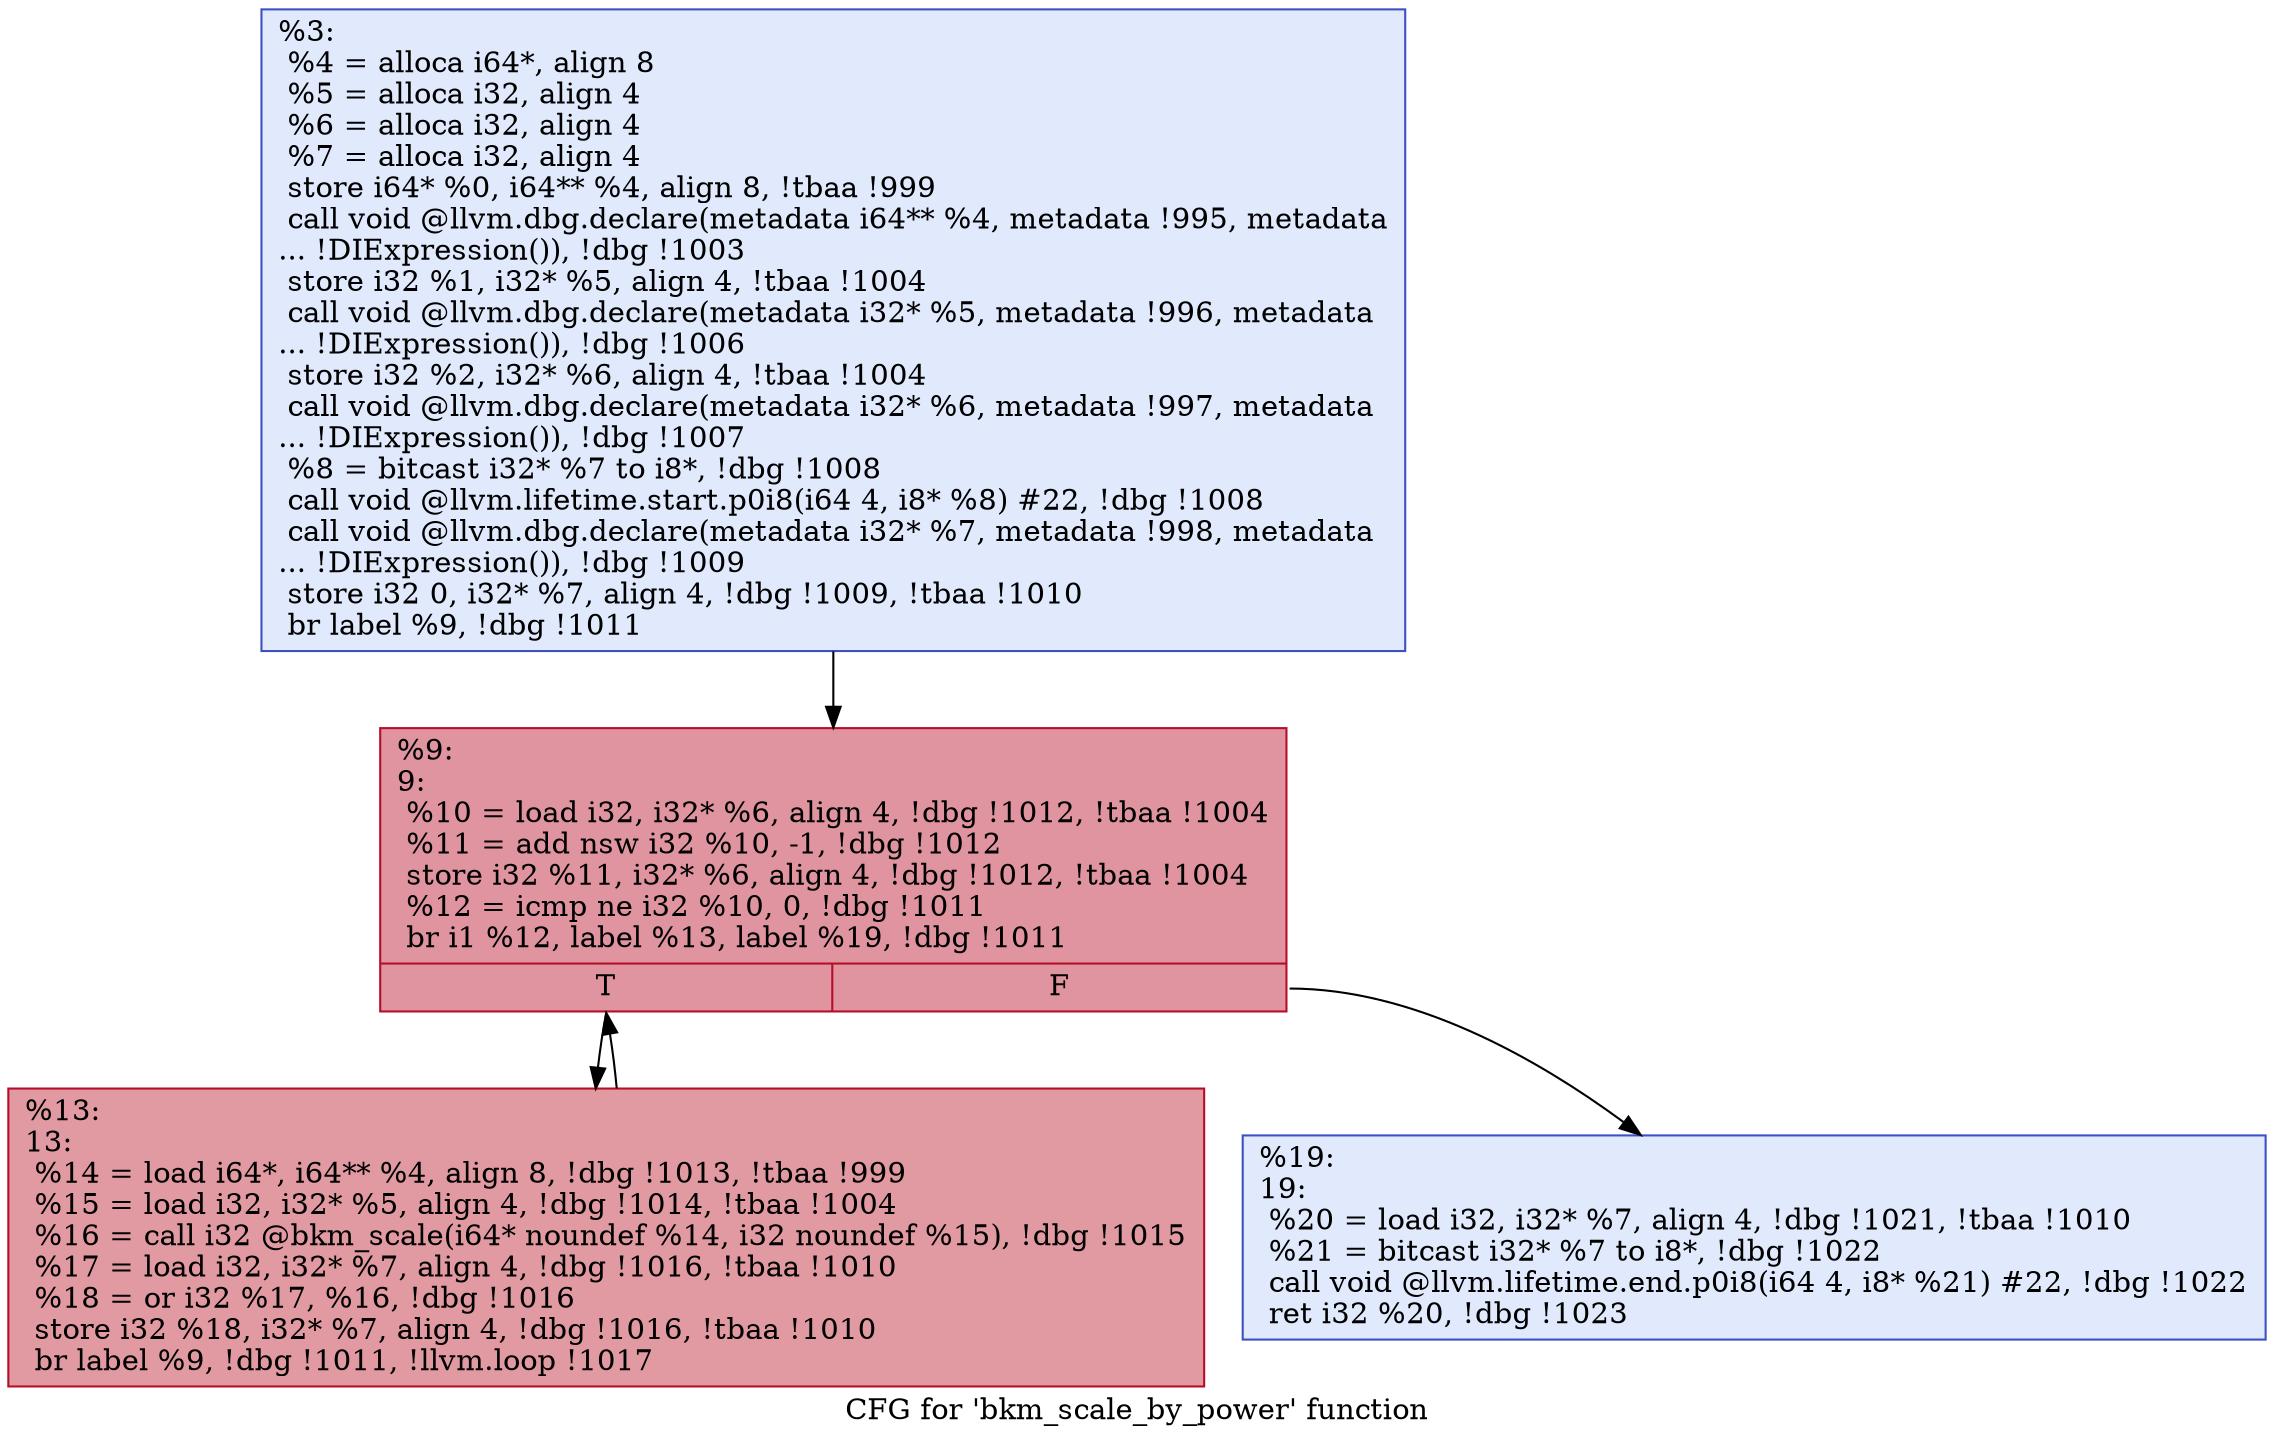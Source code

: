 digraph "CFG for 'bkm_scale_by_power' function" {
	label="CFG for 'bkm_scale_by_power' function";

	Node0x13422f0 [shape=record,color="#3d50c3ff", style=filled, fillcolor="#b9d0f970",label="{%3:\l  %4 = alloca i64*, align 8\l  %5 = alloca i32, align 4\l  %6 = alloca i32, align 4\l  %7 = alloca i32, align 4\l  store i64* %0, i64** %4, align 8, !tbaa !999\l  call void @llvm.dbg.declare(metadata i64** %4, metadata !995, metadata\l... !DIExpression()), !dbg !1003\l  store i32 %1, i32* %5, align 4, !tbaa !1004\l  call void @llvm.dbg.declare(metadata i32* %5, metadata !996, metadata\l... !DIExpression()), !dbg !1006\l  store i32 %2, i32* %6, align 4, !tbaa !1004\l  call void @llvm.dbg.declare(metadata i32* %6, metadata !997, metadata\l... !DIExpression()), !dbg !1007\l  %8 = bitcast i32* %7 to i8*, !dbg !1008\l  call void @llvm.lifetime.start.p0i8(i64 4, i8* %8) #22, !dbg !1008\l  call void @llvm.dbg.declare(metadata i32* %7, metadata !998, metadata\l... !DIExpression()), !dbg !1009\l  store i32 0, i32* %7, align 4, !dbg !1009, !tbaa !1010\l  br label %9, !dbg !1011\l}"];
	Node0x13422f0 -> Node0x1344730;
	Node0x1344730 [shape=record,color="#b70d28ff", style=filled, fillcolor="#b70d2870",label="{%9:\l9:                                                \l  %10 = load i32, i32* %6, align 4, !dbg !1012, !tbaa !1004\l  %11 = add nsw i32 %10, -1, !dbg !1012\l  store i32 %11, i32* %6, align 4, !dbg !1012, !tbaa !1004\l  %12 = icmp ne i32 %10, 0, !dbg !1011\l  br i1 %12, label %13, label %19, !dbg !1011\l|{<s0>T|<s1>F}}"];
	Node0x1344730:s0 -> Node0x1344780;
	Node0x1344730:s1 -> Node0x13447d0;
	Node0x1344780 [shape=record,color="#b70d28ff", style=filled, fillcolor="#bb1b2c70",label="{%13:\l13:                                               \l  %14 = load i64*, i64** %4, align 8, !dbg !1013, !tbaa !999\l  %15 = load i32, i32* %5, align 4, !dbg !1014, !tbaa !1004\l  %16 = call i32 @bkm_scale(i64* noundef %14, i32 noundef %15), !dbg !1015\l  %17 = load i32, i32* %7, align 4, !dbg !1016, !tbaa !1010\l  %18 = or i32 %17, %16, !dbg !1016\l  store i32 %18, i32* %7, align 4, !dbg !1016, !tbaa !1010\l  br label %9, !dbg !1011, !llvm.loop !1017\l}"];
	Node0x1344780 -> Node0x1344730;
	Node0x13447d0 [shape=record,color="#3d50c3ff", style=filled, fillcolor="#b9d0f970",label="{%19:\l19:                                               \l  %20 = load i32, i32* %7, align 4, !dbg !1021, !tbaa !1010\l  %21 = bitcast i32* %7 to i8*, !dbg !1022\l  call void @llvm.lifetime.end.p0i8(i64 4, i8* %21) #22, !dbg !1022\l  ret i32 %20, !dbg !1023\l}"];
}
